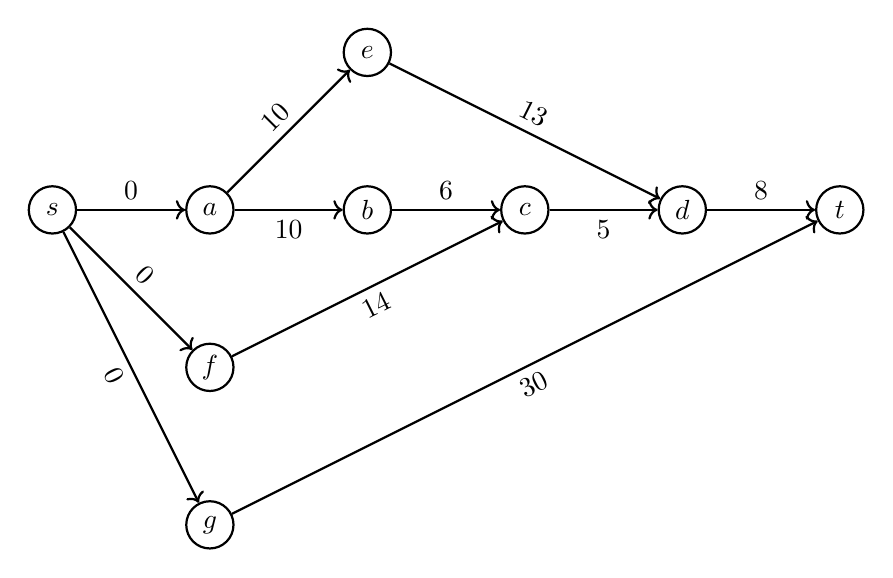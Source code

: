 \begin{tikzpicture}[style=thick,scale=1]
\tikzstyle{every node}=[]
\tikzstyle{vertex}=[draw, circle, fill=white, inner sep=0pt, minimum size=6mm]

\node[vertex] (S) at (-5, 1) {$s$};
\node[vertex] (A) at (-3, 1) {$a$};
\node[vertex] (B) at (-1, 1) {$b$};
\node[vertex] (C) at ( 1, 1) {$c$};
\node[vertex] (D) at ( 3, 1) {$d$};
\node[vertex] (E) at (-1, 3) {$e$};
\node[vertex] (F) at (-3,-1) {$f$};
\node[vertex] (G) at (-3,-3) {$g$};
\node[vertex] (T) at ( 5, 1) {$t$};

\draw[->] (S) -- (A) node[midway, above] {$0$};
\draw[->] (S) -- (F) node[midway, above, sloped] {$0$};
\draw[->] (S) -- (G) node[midway, below, sloped] {$0$};
\draw[->] (A) -- (B) node[midway, below] {$10$};
\draw[->] (A) -- (E) node[midway, above, sloped] {$10$};
\draw[->] (B) -- (C) node[midway, above] {$6$};
\draw[->] (C) -- (D) node[midway, below] {$5$};
\draw[->] (D) -- (T) node[midway, above] {$8$};
\draw[->] (E) -- (D) node[midway, above, sloped] {$13$};
\draw[->] (F) -- (C) node[midway, below, sloped] {$14$};
\draw[->] (G) -- (T) node[midway, below, sloped] {$30$};
\end{tikzpicture}
